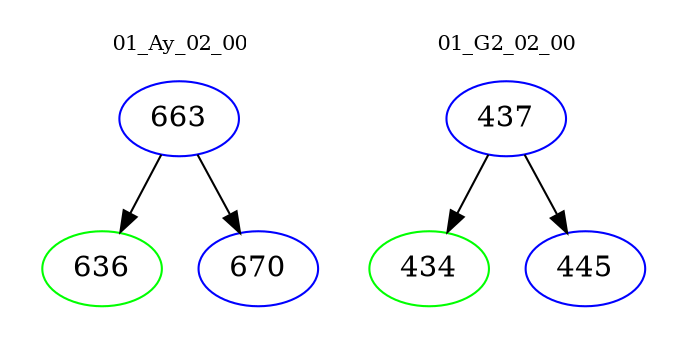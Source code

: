 digraph{
subgraph cluster_0 {
color = white
label = "01_Ay_02_00";
fontsize=10;
T0_663 [label="663", color="blue"]
T0_663 -> T0_636 [color="black"]
T0_636 [label="636", color="green"]
T0_663 -> T0_670 [color="black"]
T0_670 [label="670", color="blue"]
}
subgraph cluster_1 {
color = white
label = "01_G2_02_00";
fontsize=10;
T1_437 [label="437", color="blue"]
T1_437 -> T1_434 [color="black"]
T1_434 [label="434", color="green"]
T1_437 -> T1_445 [color="black"]
T1_445 [label="445", color="blue"]
}
}
